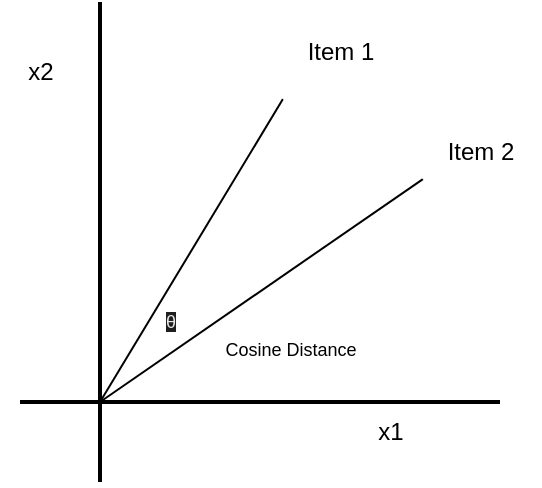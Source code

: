 <mxfile version="24.7.7">
  <diagram name="Page-1" id="nMd8JYyN9YiLF7ME4Z1O">
    <mxGraphModel dx="429" dy="296" grid="1" gridSize="10" guides="1" tooltips="1" connect="1" arrows="1" fold="1" page="1" pageScale="1" pageWidth="850" pageHeight="1100" math="0" shadow="0">
      <root>
        <mxCell id="0" />
        <mxCell id="1" parent="0" />
        <mxCell id="EYS8BkdSsuR5yWtprxhQ-1" value="" style="endArrow=none;html=1;rounded=0;jumpSize=6;strokeWidth=2;" edge="1" parent="1">
          <mxGeometry width="50" height="50" relative="1" as="geometry">
            <mxPoint x="400" y="560" as="sourcePoint" />
            <mxPoint x="400" y="320" as="targetPoint" />
          </mxGeometry>
        </mxCell>
        <mxCell id="EYS8BkdSsuR5yWtprxhQ-2" value="" style="endArrow=none;html=1;rounded=0;jumpSize=6;strokeWidth=2;" edge="1" parent="1">
          <mxGeometry width="50" height="50" relative="1" as="geometry">
            <mxPoint x="600" y="520" as="sourcePoint" />
            <mxPoint x="360" y="520" as="targetPoint" />
          </mxGeometry>
        </mxCell>
        <mxCell id="EYS8BkdSsuR5yWtprxhQ-4" value="" style="endArrow=none;html=1;rounded=0;entryX=0;entryY=1;entryDx=0;entryDy=0;" edge="1" parent="1" target="EYS8BkdSsuR5yWtprxhQ-9">
          <mxGeometry width="50" height="50" relative="1" as="geometry">
            <mxPoint x="400" y="520" as="sourcePoint" />
            <mxPoint x="560" y="410" as="targetPoint" />
          </mxGeometry>
        </mxCell>
        <mxCell id="EYS8BkdSsuR5yWtprxhQ-5" value="Item 1" style="text;html=1;align=center;verticalAlign=middle;resizable=0;points=[];autosize=1;strokeColor=none;fillColor=none;" vertex="1" parent="1">
          <mxGeometry x="490" y="330" width="60" height="30" as="geometry" />
        </mxCell>
        <mxCell id="EYS8BkdSsuR5yWtprxhQ-6" value="Item 2" style="text;html=1;align=center;verticalAlign=middle;resizable=0;points=[];autosize=1;strokeColor=none;fillColor=none;" vertex="1" parent="1">
          <mxGeometry x="560" y="380" width="60" height="30" as="geometry" />
        </mxCell>
        <mxCell id="EYS8BkdSsuR5yWtprxhQ-8" value="" style="endArrow=none;html=1;rounded=0;entryX=0;entryY=1;entryDx=0;entryDy=0;" edge="1" parent="1" target="EYS8BkdSsuR5yWtprxhQ-10">
          <mxGeometry width="50" height="50" relative="1" as="geometry">
            <mxPoint x="400" y="520" as="sourcePoint" />
            <mxPoint x="491.464" y="368.536" as="targetPoint" />
          </mxGeometry>
        </mxCell>
        <mxCell id="EYS8BkdSsuR5yWtprxhQ-9" value="" style="ellipse;whiteSpace=wrap;html=1;aspect=fixed;fillColor=#FFFFFF;strokeColor=none;gradientColor=#FFFFFF;" vertex="1" parent="1">
          <mxGeometry x="560" y="400" width="10" height="10" as="geometry" />
        </mxCell>
        <mxCell id="EYS8BkdSsuR5yWtprxhQ-10" value="" style="ellipse;whiteSpace=wrap;html=1;aspect=fixed;fillColor=#FFFFFF;strokeColor=none;gradientColor=#FFFFFF;" vertex="1" parent="1">
          <mxGeometry x="490" y="360" width="10" height="10" as="geometry" />
        </mxCell>
        <mxCell id="EYS8BkdSsuR5yWtprxhQ-11" value="x2" style="text;html=1;align=center;verticalAlign=middle;resizable=0;points=[];autosize=1;strokeColor=none;fillColor=none;" vertex="1" parent="1">
          <mxGeometry x="350" y="340" width="40" height="30" as="geometry" />
        </mxCell>
        <mxCell id="EYS8BkdSsuR5yWtprxhQ-13" value="x1" style="text;html=1;align=center;verticalAlign=middle;resizable=0;points=[];autosize=1;strokeColor=none;fillColor=none;" vertex="1" parent="1">
          <mxGeometry x="525" y="520" width="40" height="30" as="geometry" />
        </mxCell>
        <mxCell id="EYS8BkdSsuR5yWtprxhQ-15" value="&lt;span style=&quot;color: rgb(232, 232, 232); font-family: &amp;quot;Google Sans&amp;quot;, Arial, sans-serif; font-size: 9px; text-align: left; text-wrap: wrap; background-color: rgb(31, 31, 31);&quot;&gt;θ&lt;/span&gt;" style="text;html=1;align=center;verticalAlign=middle;resizable=0;points=[];autosize=1;strokeColor=none;fillColor=none;fontSize=9;" vertex="1" parent="1">
          <mxGeometry x="420" y="470" width="30" height="20" as="geometry" />
        </mxCell>
        <mxCell id="EYS8BkdSsuR5yWtprxhQ-16" value="&lt;font style=&quot;font-size: 9px;&quot;&gt;Cosine Distance&lt;/font&gt;" style="text;html=1;align=center;verticalAlign=middle;resizable=0;points=[];autosize=1;strokeColor=none;fillColor=none;" vertex="1" parent="1">
          <mxGeometry x="450" y="478" width="90" height="30" as="geometry" />
        </mxCell>
      </root>
    </mxGraphModel>
  </diagram>
</mxfile>
